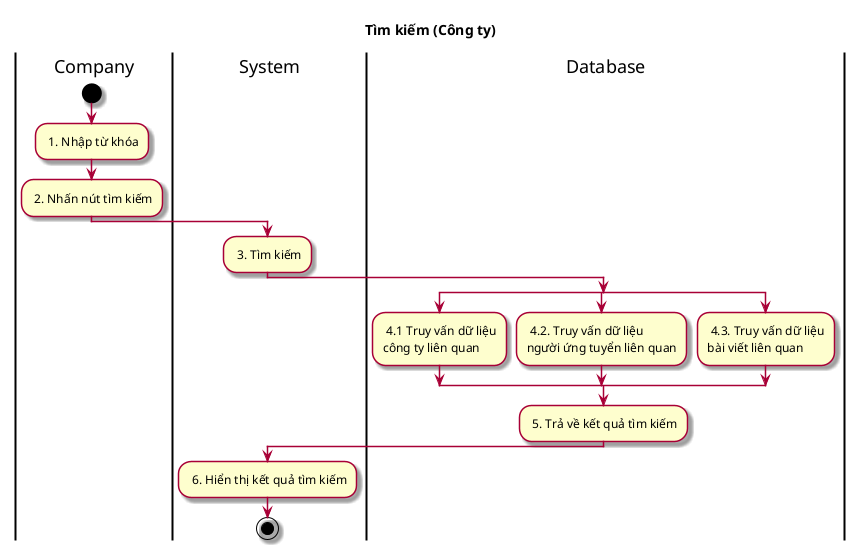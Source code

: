 @startuml ActTimKiem(Company)

skin rose
title Tìm kiếm (Công ty)

|Company|
start
: 1. Nhập từ khóa;
: 2. Nhấn nút tìm kiếm;
|System|
: 3. Tìm kiếm;
|Database|
split
: 4.1 Truy vấn dữ liệu\ncông ty liên quan;
split again
: 4.2. Truy vấn dữ liệu\nngười ứng tuyển liên quan;
split again
: 4.3. Truy vấn dữ liệu\nbài viết liên quan;
end split
: 5. Trả về kết quả tìm kiếm;
|System|
: 6. Hiển thị kết quả tìm kiếm;
stop

@enduml